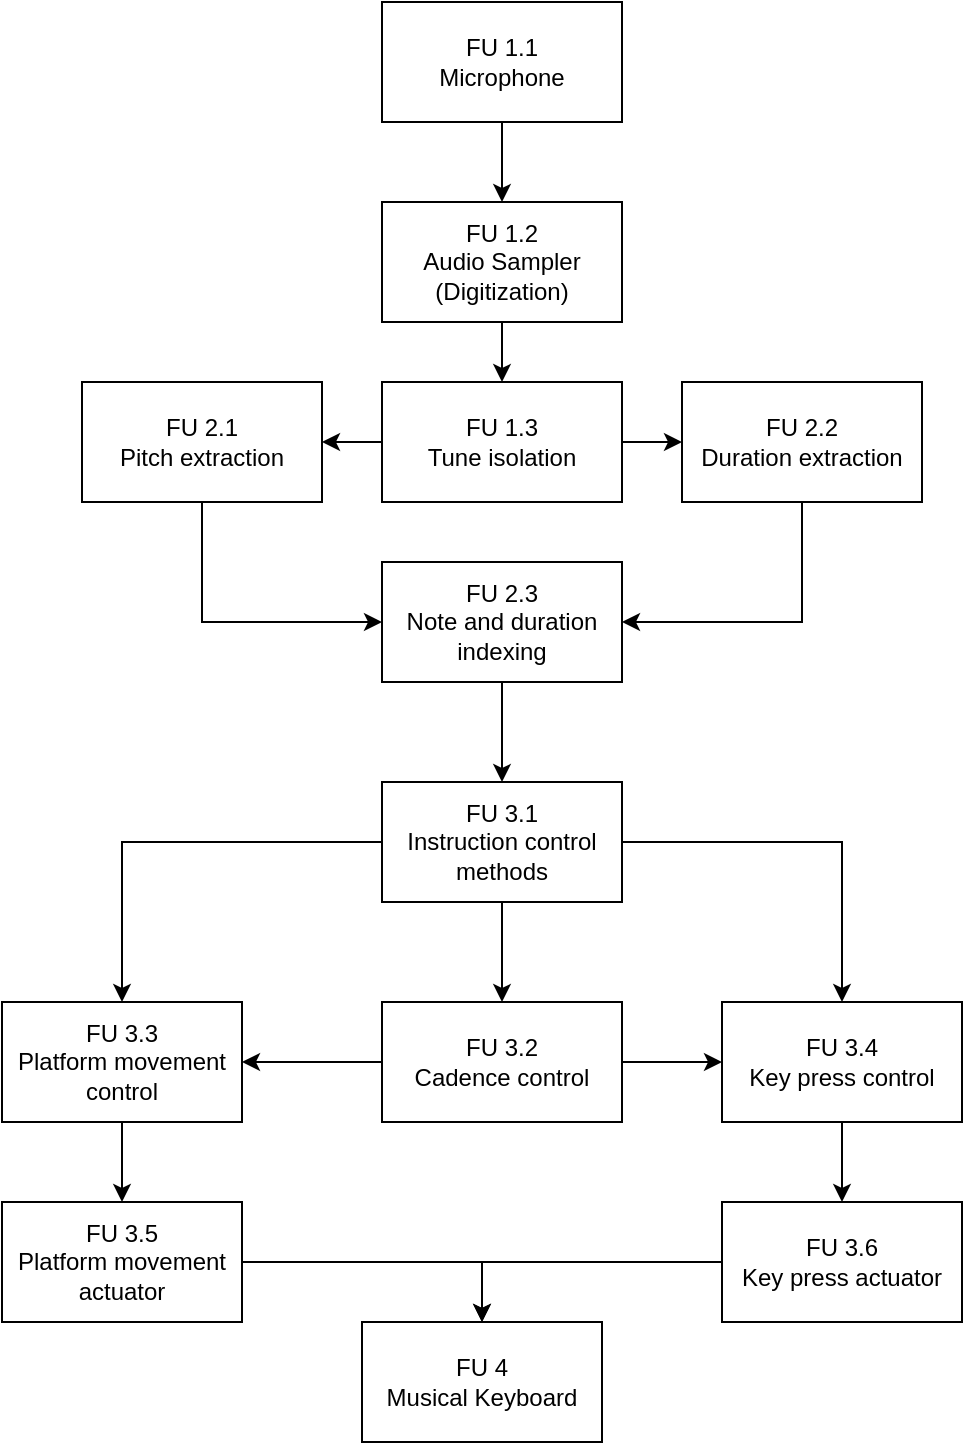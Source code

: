 <mxfile version="12.9.11" type="github"><diagram id="gIP7E2afn8q0VPow3RUJ" name="Page-1"><mxGraphModel dx="820" dy="919" grid="1" gridSize="10" guides="1" tooltips="1" connect="1" arrows="1" fold="1" page="1" pageScale="1" pageWidth="850" pageHeight="1100" math="0" shadow="0"><root><mxCell id="0"/><mxCell id="1" parent="0"/><mxCell id="4aF-mkonsBrZK5uCHspA-4" style="edgeStyle=orthogonalEdgeStyle;rounded=0;orthogonalLoop=1;jettySize=auto;html=1;entryX=0.5;entryY=0;entryDx=0;entryDy=0;" edge="1" parent="1" source="4aF-mkonsBrZK5uCHspA-1" target="4aF-mkonsBrZK5uCHspA-3"><mxGeometry relative="1" as="geometry"/></mxCell><mxCell id="4aF-mkonsBrZK5uCHspA-1" value="FU 1.1&lt;br&gt;Microphone" style="rounded=0;whiteSpace=wrap;html=1;" vertex="1" parent="1"><mxGeometry x="340" y="20" width="120" height="60" as="geometry"/></mxCell><mxCell id="4aF-mkonsBrZK5uCHspA-28" style="edgeStyle=orthogonalEdgeStyle;rounded=0;orthogonalLoop=1;jettySize=auto;html=1;entryX=0.5;entryY=0;entryDx=0;entryDy=0;" edge="1" parent="1" source="4aF-mkonsBrZK5uCHspA-3" target="4aF-mkonsBrZK5uCHspA-25"><mxGeometry relative="1" as="geometry"/></mxCell><mxCell id="4aF-mkonsBrZK5uCHspA-3" value="FU 1.2&lt;br&gt;Audio Sampler (Digitization)" style="rounded=0;whiteSpace=wrap;html=1;" vertex="1" parent="1"><mxGeometry x="340" y="120" width="120" height="60" as="geometry"/></mxCell><mxCell id="4aF-mkonsBrZK5uCHspA-30" style="edgeStyle=orthogonalEdgeStyle;rounded=0;orthogonalLoop=1;jettySize=auto;html=1;entryX=0;entryY=0.5;entryDx=0;entryDy=0;exitX=0.5;exitY=1;exitDx=0;exitDy=0;" edge="1" parent="1" source="4aF-mkonsBrZK5uCHspA-6" target="4aF-mkonsBrZK5uCHspA-29"><mxGeometry relative="1" as="geometry"/></mxCell><mxCell id="4aF-mkonsBrZK5uCHspA-6" value="FU 2.1&lt;br&gt;Pitch extraction" style="rounded=0;whiteSpace=wrap;html=1;" vertex="1" parent="1"><mxGeometry x="190" y="210" width="120" height="60" as="geometry"/></mxCell><mxCell id="4aF-mkonsBrZK5uCHspA-31" style="edgeStyle=orthogonalEdgeStyle;rounded=0;orthogonalLoop=1;jettySize=auto;html=1;entryX=1;entryY=0.5;entryDx=0;entryDy=0;exitX=0.5;exitY=1;exitDx=0;exitDy=0;" edge="1" parent="1" source="4aF-mkonsBrZK5uCHspA-8" target="4aF-mkonsBrZK5uCHspA-29"><mxGeometry relative="1" as="geometry"/></mxCell><mxCell id="4aF-mkonsBrZK5uCHspA-8" value="FU 2.2&lt;br&gt;Duration extraction" style="rounded=0;whiteSpace=wrap;html=1;" vertex="1" parent="1"><mxGeometry x="490" y="210" width="120" height="60" as="geometry"/></mxCell><mxCell id="4aF-mkonsBrZK5uCHspA-20" style="edgeStyle=orthogonalEdgeStyle;rounded=0;orthogonalLoop=1;jettySize=auto;html=1;entryX=0.5;entryY=0;entryDx=0;entryDy=0;" edge="1" parent="1" source="4aF-mkonsBrZK5uCHspA-14" target="4aF-mkonsBrZK5uCHspA-18"><mxGeometry relative="1" as="geometry"/></mxCell><mxCell id="4aF-mkonsBrZK5uCHspA-14" value="FU 3.3&lt;br&gt;Platform movement control" style="rounded=0;whiteSpace=wrap;html=1;" vertex="1" parent="1"><mxGeometry x="150" y="520" width="120" height="60" as="geometry"/></mxCell><mxCell id="4aF-mkonsBrZK5uCHspA-21" style="edgeStyle=orthogonalEdgeStyle;rounded=0;orthogonalLoop=1;jettySize=auto;html=1;entryX=0.5;entryY=0;entryDx=0;entryDy=0;" edge="1" parent="1" source="4aF-mkonsBrZK5uCHspA-15" target="4aF-mkonsBrZK5uCHspA-19"><mxGeometry relative="1" as="geometry"/></mxCell><mxCell id="4aF-mkonsBrZK5uCHspA-15" value="FU 3.4&lt;br&gt;Key press control" style="rounded=0;whiteSpace=wrap;html=1;" vertex="1" parent="1"><mxGeometry x="510" y="520" width="120" height="60" as="geometry"/></mxCell><mxCell id="4aF-mkonsBrZK5uCHspA-23" style="edgeStyle=orthogonalEdgeStyle;rounded=0;orthogonalLoop=1;jettySize=auto;html=1;entryX=0.5;entryY=0;entryDx=0;entryDy=0;" edge="1" parent="1" source="4aF-mkonsBrZK5uCHspA-18" target="4aF-mkonsBrZK5uCHspA-22"><mxGeometry relative="1" as="geometry"/></mxCell><mxCell id="4aF-mkonsBrZK5uCHspA-18" value="FU 3.5&lt;br&gt;Platform movement actuator" style="rounded=0;whiteSpace=wrap;html=1;" vertex="1" parent="1"><mxGeometry x="150" y="620" width="120" height="60" as="geometry"/></mxCell><mxCell id="4aF-mkonsBrZK5uCHspA-24" style="edgeStyle=orthogonalEdgeStyle;rounded=0;orthogonalLoop=1;jettySize=auto;html=1;entryX=0.5;entryY=0;entryDx=0;entryDy=0;" edge="1" parent="1" source="4aF-mkonsBrZK5uCHspA-19" target="4aF-mkonsBrZK5uCHspA-22"><mxGeometry relative="1" as="geometry"/></mxCell><mxCell id="4aF-mkonsBrZK5uCHspA-19" value="FU 3.6&lt;br&gt;Key press actuator" style="rounded=0;whiteSpace=wrap;html=1;" vertex="1" parent="1"><mxGeometry x="510" y="620" width="120" height="60" as="geometry"/></mxCell><mxCell id="4aF-mkonsBrZK5uCHspA-22" value="FU 4&lt;br&gt;Musical Keyboard" style="rounded=0;whiteSpace=wrap;html=1;" vertex="1" parent="1"><mxGeometry x="330" y="680" width="120" height="60" as="geometry"/></mxCell><mxCell id="4aF-mkonsBrZK5uCHspA-26" style="edgeStyle=orthogonalEdgeStyle;rounded=0;orthogonalLoop=1;jettySize=auto;html=1;entryX=1;entryY=0.5;entryDx=0;entryDy=0;" edge="1" parent="1" source="4aF-mkonsBrZK5uCHspA-25" target="4aF-mkonsBrZK5uCHspA-6"><mxGeometry relative="1" as="geometry"/></mxCell><mxCell id="4aF-mkonsBrZK5uCHspA-27" style="edgeStyle=orthogonalEdgeStyle;rounded=0;orthogonalLoop=1;jettySize=auto;html=1;" edge="1" parent="1" source="4aF-mkonsBrZK5uCHspA-25" target="4aF-mkonsBrZK5uCHspA-8"><mxGeometry relative="1" as="geometry"/></mxCell><mxCell id="4aF-mkonsBrZK5uCHspA-25" value="FU 1.3&lt;br&gt;Tune isolation" style="rounded=0;whiteSpace=wrap;html=1;" vertex="1" parent="1"><mxGeometry x="340" y="210" width="120" height="60" as="geometry"/></mxCell><mxCell id="4aF-mkonsBrZK5uCHspA-32" style="edgeStyle=orthogonalEdgeStyle;rounded=0;orthogonalLoop=1;jettySize=auto;html=1;" edge="1" parent="1" source="4aF-mkonsBrZK5uCHspA-29"><mxGeometry relative="1" as="geometry"><mxPoint x="400" y="410" as="targetPoint"/></mxGeometry></mxCell><mxCell id="4aF-mkonsBrZK5uCHspA-29" value="FU 2.3&lt;br&gt;Note and duration indexing" style="rounded=0;whiteSpace=wrap;html=1;" vertex="1" parent="1"><mxGeometry x="340" y="300" width="120" height="60" as="geometry"/></mxCell><mxCell id="4aF-mkonsBrZK5uCHspA-34" style="edgeStyle=orthogonalEdgeStyle;rounded=0;orthogonalLoop=1;jettySize=auto;html=1;entryX=0.5;entryY=0;entryDx=0;entryDy=0;" edge="1" parent="1" source="4aF-mkonsBrZK5uCHspA-33" target="4aF-mkonsBrZK5uCHspA-14"><mxGeometry relative="1" as="geometry"/></mxCell><mxCell id="4aF-mkonsBrZK5uCHspA-35" style="edgeStyle=orthogonalEdgeStyle;rounded=0;orthogonalLoop=1;jettySize=auto;html=1;entryX=0.5;entryY=0;entryDx=0;entryDy=0;" edge="1" parent="1" source="4aF-mkonsBrZK5uCHspA-33" target="4aF-mkonsBrZK5uCHspA-15"><mxGeometry relative="1" as="geometry"/></mxCell><mxCell id="4aF-mkonsBrZK5uCHspA-37" style="edgeStyle=orthogonalEdgeStyle;rounded=0;orthogonalLoop=1;jettySize=auto;html=1;entryX=0.5;entryY=0;entryDx=0;entryDy=0;" edge="1" parent="1" source="4aF-mkonsBrZK5uCHspA-33" target="4aF-mkonsBrZK5uCHspA-36"><mxGeometry relative="1" as="geometry"/></mxCell><mxCell id="4aF-mkonsBrZK5uCHspA-33" value="FU 3.1&lt;br&gt;Instruction control methods" style="rounded=0;whiteSpace=wrap;html=1;" vertex="1" parent="1"><mxGeometry x="340" y="410" width="120" height="60" as="geometry"/></mxCell><mxCell id="4aF-mkonsBrZK5uCHspA-38" style="edgeStyle=orthogonalEdgeStyle;rounded=0;orthogonalLoop=1;jettySize=auto;html=1;entryX=1;entryY=0.5;entryDx=0;entryDy=0;" edge="1" parent="1" source="4aF-mkonsBrZK5uCHspA-36" target="4aF-mkonsBrZK5uCHspA-14"><mxGeometry relative="1" as="geometry"/></mxCell><mxCell id="4aF-mkonsBrZK5uCHspA-39" style="edgeStyle=orthogonalEdgeStyle;rounded=0;orthogonalLoop=1;jettySize=auto;html=1;entryX=0;entryY=0.5;entryDx=0;entryDy=0;" edge="1" parent="1" source="4aF-mkonsBrZK5uCHspA-36" target="4aF-mkonsBrZK5uCHspA-15"><mxGeometry relative="1" as="geometry"/></mxCell><mxCell id="4aF-mkonsBrZK5uCHspA-36" value="FU 3.2&lt;br&gt;Cadence control" style="rounded=0;whiteSpace=wrap;html=1;" vertex="1" parent="1"><mxGeometry x="340" y="520" width="120" height="60" as="geometry"/></mxCell></root></mxGraphModel></diagram></mxfile>